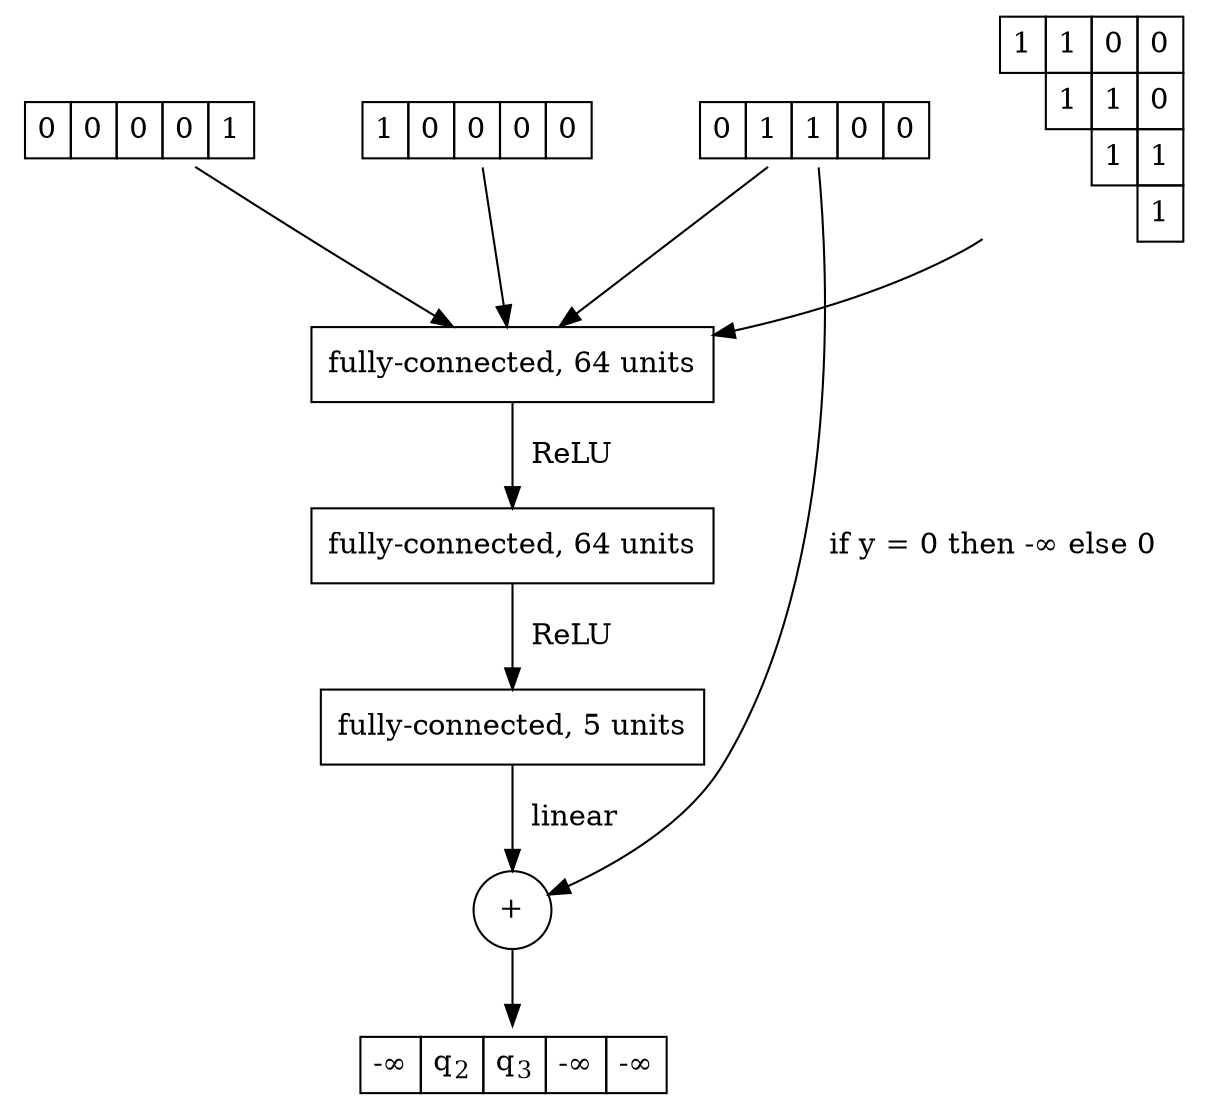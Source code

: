 digraph basic_nn {
node [shape=none]; 
    
    d_input [label=<<table border="0" cellspacing="0" cellborder="1" cellpadding="5">
                      <tr border="0">
                        <td>0</td>
                        <td>0</td>
                        <td>0</td>
                        <td>0</td>
                        <td>1</td>
                      </tr>
                  </table>>];
    s_input [label=<<table border="0" cellspacing="0"  cellpadding="5">
                      <tr border="0">
                        <td border="1">1</td>
                        <td border="1">0</td>
                        <td border="1">0</td>
                        <td border="1">0</td>
                        <td border="1">0</td>
                      </tr>
                  </table>>]; 
    y_input [label=<<table border="0" cellspacing="0" cellpadding="5">
                      <tr border="0">
                        <td border="1">0</td>
                        <td border="1">1</td>
                        <td border="1">1</td>
                        <td border="1">0</td>
                        <td border="1">0</td>
                      </tr>
                  </table>>];

    A_input [label=<<table border="0" cellspacing="0" cellpadding="5">
                      <tr border="0">
                        <td border="1">1</td>
                        <td border="1">1</td>
                        <td border="1">0</td>
                        <td border="1">0</td>
                      </tr>
                      <tr border="0">
                        <td border="0"></td>
                        <td border="1">1</td>
                        <td border="1">1</td>
                        <td border="1">0</td>
                      </tr>
                      <tr border="0">
                        <td border="0"></td>
                        <td border="0"></td>
                        <td border="1">1</td>
                        <td border="1">1</td>
                      </tr>
                      <tr border="0">
                        <td border="0"></td>
                        <td border="0"></td>
                        <td border="0"></td>
                        <td border="1">1</td>
                      </tr>
                    </table>>];
    
    subgraph {
      {rank=same; d_input, s_input, y_input, A_input} 
    }

node [shape="box"]
    layer_1 [label="fully-connected, 64 units"];
    layer_2 [label="fully-connected, 64 units"];
    layer_3 [label="fully-connected, 5 units"];

    sum [shape="circle", label="+"]

    output [shape=none, label=<<table border="0" cellspacing="0" cellpadding="5">
                      <tr border="0">
                        <td border="1">-∞</td>
                        <td border="1">q<SUB>2</SUB></td>
                        <td border="1">q<SUB>3</SUB></td>
                        <td border="1">-∞</td>
                        <td border="1">-∞</td>
                      </tr>
                  </table>>];

    d_input -> layer_1
    s_input -> layer_1
    y_input -> layer_1
    A_input -> layer_1

    y_input -> sum [label="  if y = 0 then -∞ else 0", constraint=false]

    layer_1 -> layer_2 [label="  ReLU"]
    layer_2 -> layer_3 [label="  ReLU"]
    layer_3 -> sum [label="  linear"]
    
    sum -> output

edge [style="invis"]
    d_input -> s_input -> y_input
}
